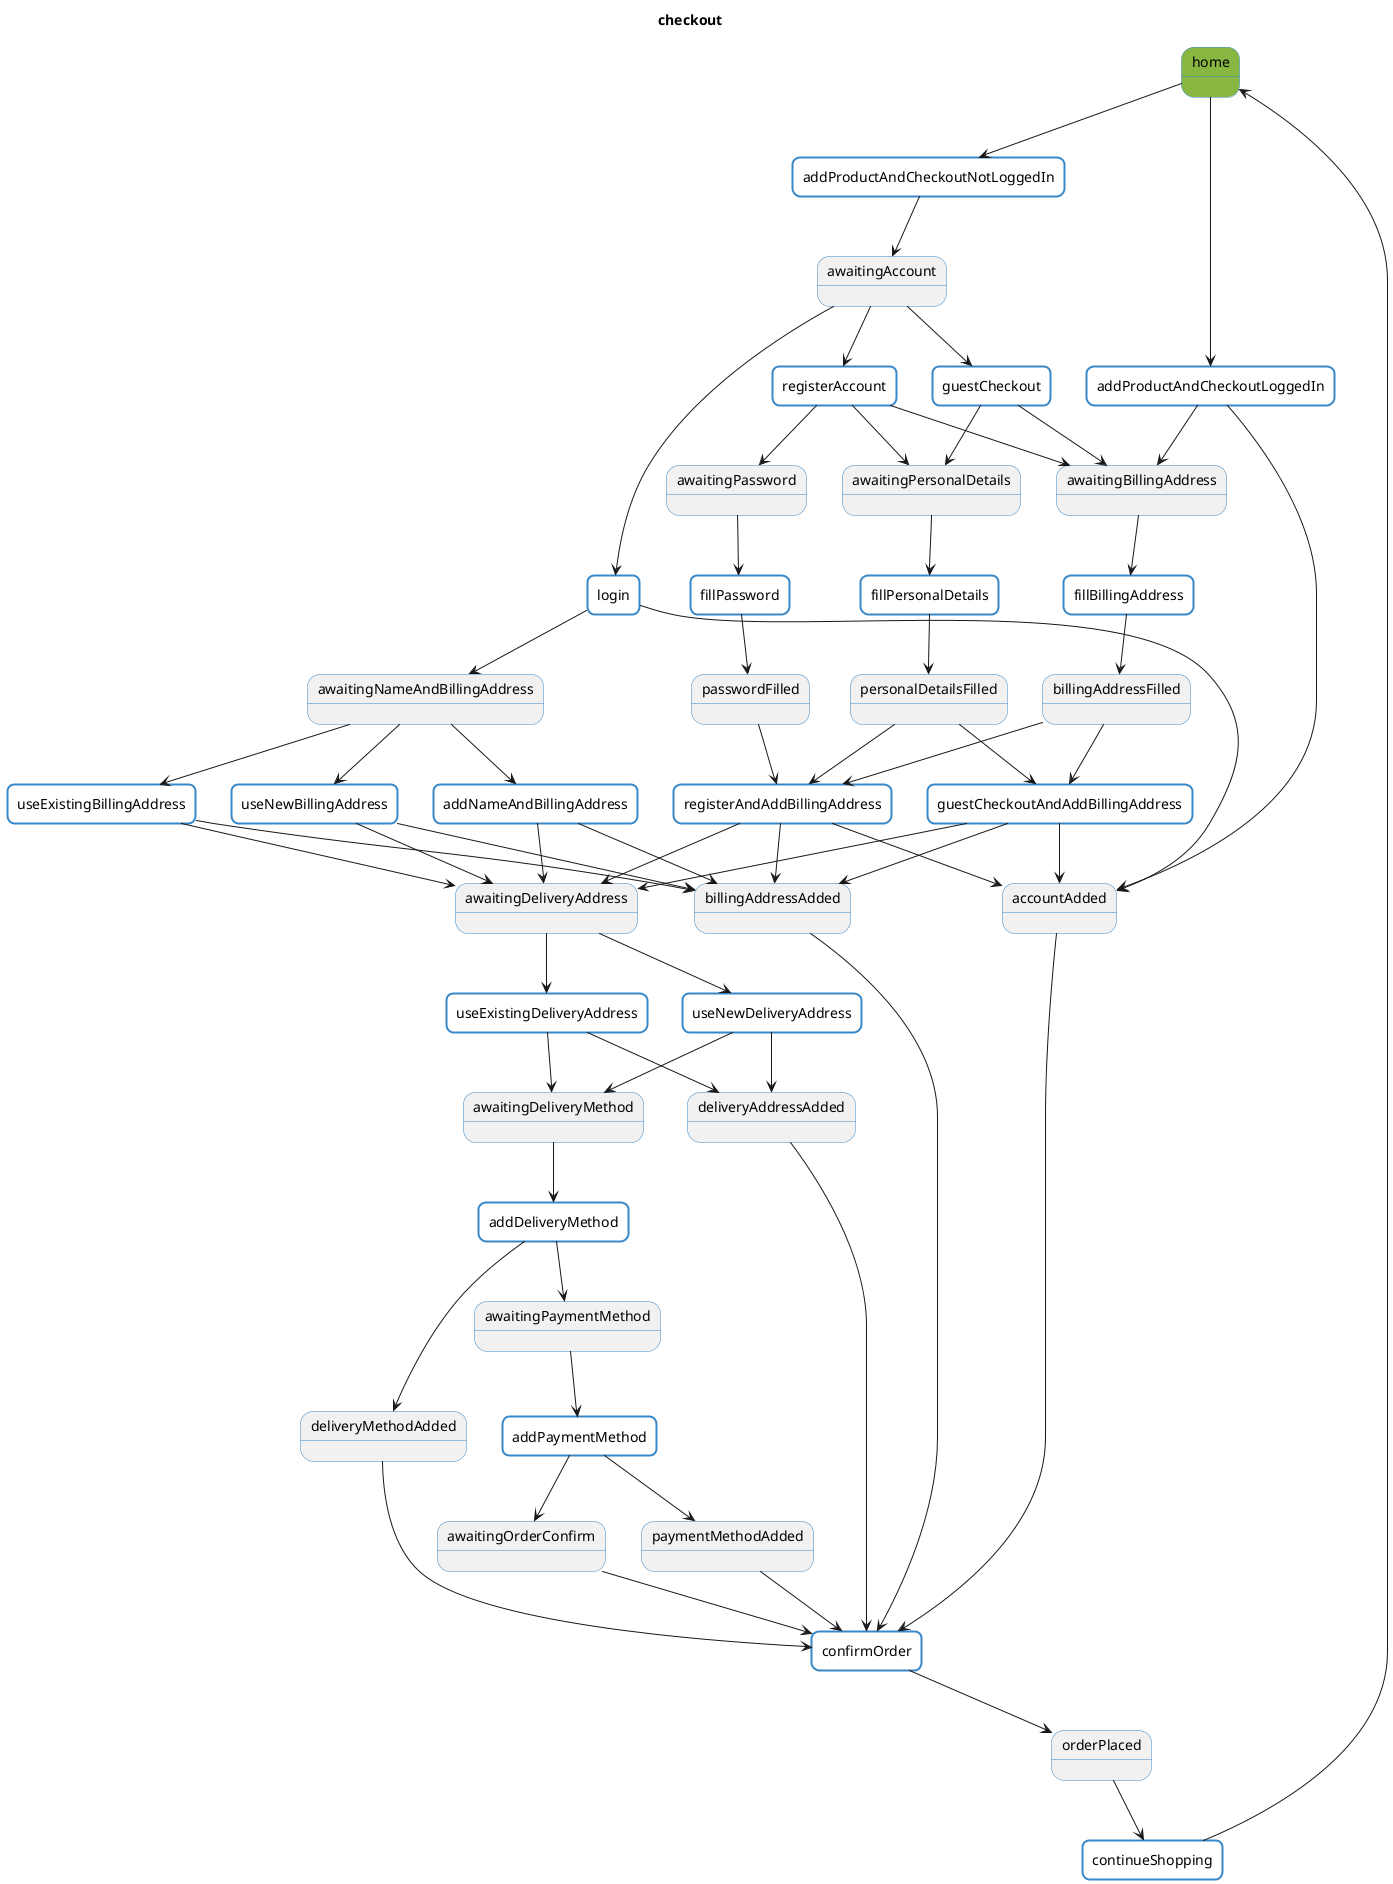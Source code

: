 @startuml
allow_mixing
title checkout
skinparam titleBorderRoundCorner 15
skinparam titleBorderThickness 2
skinparam state {
    BackgroundColor<<initial>> #87b741
    BackgroundColor<<marked>> #3887C6
    BorderColor #3887C6
    BorderColor<<marked>> Black
    FontColor<<marked>> White
}
skinparam agent {
    BackgroundColor #ffffff
    BorderColor #3887C6
}
state "home" <<initial>>
state "awaitingPersonalDetails"
state "awaitingPassword"
state "personalDetailsFilled"
state "passwordFilled"
state "billingAddressFilled"
state "awaitingAccount"
state "awaitingBillingAddress"
state "awaitingNameAndBillingAddress"
state "awaitingDeliveryAddress"
state "awaitingDeliveryMethod"
state "awaitingPaymentMethod"
state "awaitingOrderConfirm"
state "accountAdded"
state "billingAddressAdded"
state "deliveryAddressAdded"
state "deliveryMethodAdded"
state "paymentMethodAdded"
state "orderPlaced"
agent "addProductAndCheckoutNotLoggedIn"
agent "addProductAndCheckoutLoggedIn"
agent "login"
agent "guestCheckout"
agent "registerAccount"
agent "useExistingBillingAddress"
agent "useNewBillingAddress"
agent "fillPersonalDetails"
agent "fillPassword"
agent "fillBillingAddress"
agent "addNameAndBillingAddress"
agent "registerAndAddBillingAddress"
agent "guestCheckoutAndAddBillingAddress"
agent "useExistingDeliveryAddress"
agent "useNewDeliveryAddress"
agent "addDeliveryMethod"
agent "addPaymentMethod"
agent "confirmOrder"
agent "continueShopping"
"home" --> "addProductAndCheckoutNotLoggedIn"
"addProductAndCheckoutNotLoggedIn" --> "awaitingAccount"
"home" --> "addProductAndCheckoutLoggedIn"
"addProductAndCheckoutLoggedIn" --> "accountAdded"
"addProductAndCheckoutLoggedIn" --> "awaitingBillingAddress"
"awaitingAccount" --> "login"
"login" --> "accountAdded"
"login" --> "awaitingNameAndBillingAddress"
"awaitingAccount" --> "guestCheckout"
"guestCheckout" --> "awaitingPersonalDetails"
"guestCheckout" --> "awaitingBillingAddress"
"awaitingAccount" --> "registerAccount"
"registerAccount" --> "awaitingPersonalDetails"
"registerAccount" --> "awaitingPassword"
"registerAccount" --> "awaitingBillingAddress"
"awaitingNameAndBillingAddress" --> "useExistingBillingAddress"
"useExistingBillingAddress" --> "billingAddressAdded"
"useExistingBillingAddress" --> "awaitingDeliveryAddress"
"awaitingNameAndBillingAddress" --> "useNewBillingAddress"
"useNewBillingAddress" --> "billingAddressAdded"
"useNewBillingAddress" --> "awaitingDeliveryAddress"
"awaitingPersonalDetails" --> "fillPersonalDetails"
"fillPersonalDetails" --> "personalDetailsFilled"
"awaitingPassword" --> "fillPassword"
"fillPassword" --> "passwordFilled"
"awaitingBillingAddress" --> "fillBillingAddress"
"fillBillingAddress" --> "billingAddressFilled"
"awaitingNameAndBillingAddress" --> "addNameAndBillingAddress"
"addNameAndBillingAddress" --> "billingAddressAdded"
"addNameAndBillingAddress" --> "awaitingDeliveryAddress"
"personalDetailsFilled" --> "registerAndAddBillingAddress"
"registerAndAddBillingAddress" --> "accountAdded"
"registerAndAddBillingAddress" --> "billingAddressAdded"
"registerAndAddBillingAddress" --> "awaitingDeliveryAddress"
"passwordFilled" --> "registerAndAddBillingAddress"
"billingAddressFilled" --> "registerAndAddBillingAddress"
"personalDetailsFilled" --> "guestCheckoutAndAddBillingAddress"
"guestCheckoutAndAddBillingAddress" --> "accountAdded"
"guestCheckoutAndAddBillingAddress" --> "billingAddressAdded"
"guestCheckoutAndAddBillingAddress" --> "awaitingDeliveryAddress"
"billingAddressFilled" --> "guestCheckoutAndAddBillingAddress"
"awaitingDeliveryAddress" --> "useExistingDeliveryAddress"
"useExistingDeliveryAddress" --> "deliveryAddressAdded"
"useExistingDeliveryAddress" --> "awaitingDeliveryMethod"
"awaitingDeliveryAddress" --> "useNewDeliveryAddress"
"useNewDeliveryAddress" --> "deliveryAddressAdded"
"useNewDeliveryAddress" --> "awaitingDeliveryMethod"
"awaitingDeliveryMethod" --> "addDeliveryMethod"
"addDeliveryMethod" --> "deliveryMethodAdded"
"addDeliveryMethod" --> "awaitingPaymentMethod"
"awaitingPaymentMethod" --> "addPaymentMethod"
"addPaymentMethod" --> "paymentMethodAdded"
"addPaymentMethod" --> "awaitingOrderConfirm"
"accountAdded" --> "confirmOrder"
"confirmOrder" --> "orderPlaced"
"billingAddressAdded" --> "confirmOrder"
"deliveryAddressAdded" --> "confirmOrder"
"deliveryMethodAdded" --> "confirmOrder"
"paymentMethodAdded" --> "confirmOrder"
"awaitingOrderConfirm" --> "confirmOrder"
"orderPlaced" --> "continueShopping"
"continueShopping" --> "home"
@enduml
